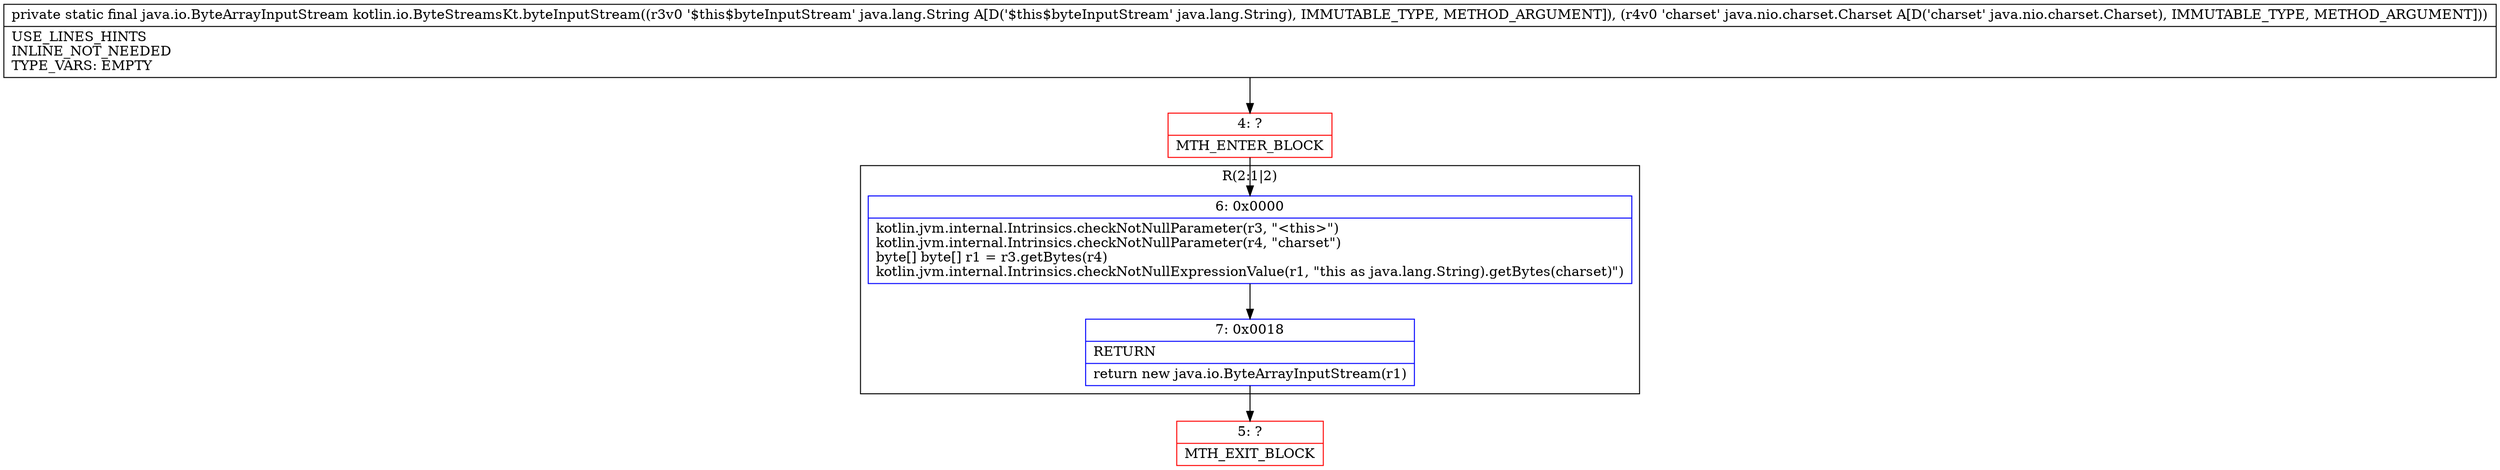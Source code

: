 digraph "CFG forkotlin.io.ByteStreamsKt.byteInputStream(Ljava\/lang\/String;Ljava\/nio\/charset\/Charset;)Ljava\/io\/ByteArrayInputStream;" {
subgraph cluster_Region_1590524204 {
label = "R(2:1|2)";
node [shape=record,color=blue];
Node_6 [shape=record,label="{6\:\ 0x0000|kotlin.jvm.internal.Intrinsics.checkNotNullParameter(r3, \"\<this\>\")\lkotlin.jvm.internal.Intrinsics.checkNotNullParameter(r4, \"charset\")\lbyte[] byte[] r1 = r3.getBytes(r4)\lkotlin.jvm.internal.Intrinsics.checkNotNullExpressionValue(r1, \"this as java.lang.String).getBytes(charset)\")\l}"];
Node_7 [shape=record,label="{7\:\ 0x0018|RETURN\l|return new java.io.ByteArrayInputStream(r1)\l}"];
}
Node_4 [shape=record,color=red,label="{4\:\ ?|MTH_ENTER_BLOCK\l}"];
Node_5 [shape=record,color=red,label="{5\:\ ?|MTH_EXIT_BLOCK\l}"];
MethodNode[shape=record,label="{private static final java.io.ByteArrayInputStream kotlin.io.ByteStreamsKt.byteInputStream((r3v0 '$this$byteInputStream' java.lang.String A[D('$this$byteInputStream' java.lang.String), IMMUTABLE_TYPE, METHOD_ARGUMENT]), (r4v0 'charset' java.nio.charset.Charset A[D('charset' java.nio.charset.Charset), IMMUTABLE_TYPE, METHOD_ARGUMENT]))  | USE_LINES_HINTS\lINLINE_NOT_NEEDED\lTYPE_VARS: EMPTY\l}"];
MethodNode -> Node_4;Node_6 -> Node_7;
Node_7 -> Node_5;
Node_4 -> Node_6;
}

